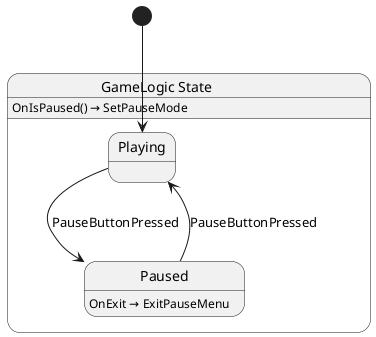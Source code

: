 @startuml GameLogic
state "GameLogic State" as Shellguard_Game_State_GameLogic_State {
  state "Playing" as Shellguard_Game_State_GameLogic_State_Playing
  state "Paused" as Shellguard_Game_State_GameLogic_State_Paused
}

Shellguard_Game_State_GameLogic_State_Paused --> Shellguard_Game_State_GameLogic_State_Playing : PauseButtonPressed
Shellguard_Game_State_GameLogic_State_Playing --> Shellguard_Game_State_GameLogic_State_Paused : PauseButtonPressed

Shellguard_Game_State_GameLogic_State : OnIsPaused() → SetPauseMode
Shellguard_Game_State_GameLogic_State_Paused : OnExit → ExitPauseMenu

[*] --> Shellguard_Game_State_GameLogic_State_Playing
@enduml